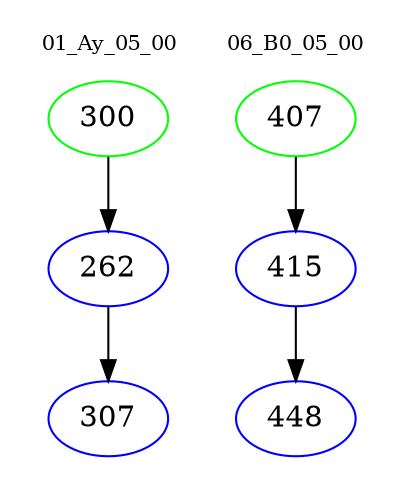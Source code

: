 digraph{
subgraph cluster_0 {
color = white
label = "01_Ay_05_00";
fontsize=10;
T0_300 [label="300", color="green"]
T0_300 -> T0_262 [color="black"]
T0_262 [label="262", color="blue"]
T0_262 -> T0_307 [color="black"]
T0_307 [label="307", color="blue"]
}
subgraph cluster_1 {
color = white
label = "06_B0_05_00";
fontsize=10;
T1_407 [label="407", color="green"]
T1_407 -> T1_415 [color="black"]
T1_415 [label="415", color="blue"]
T1_415 -> T1_448 [color="black"]
T1_448 [label="448", color="blue"]
}
}
